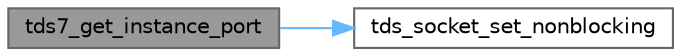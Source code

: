 digraph "tds7_get_instance_port"
{
 // LATEX_PDF_SIZE
  bgcolor="transparent";
  edge [fontname=Helvetica,fontsize=10,labelfontname=Helvetica,labelfontsize=10];
  node [fontname=Helvetica,fontsize=10,shape=box,height=0.2,width=0.4];
  rankdir="LR";
  Node1 [id="Node000001",label="tds7_get_instance_port",height=0.2,width=0.4,color="gray40", fillcolor="grey60", style="filled", fontcolor="black",tooltip="Get port of given instance."];
  Node1 -> Node2 [id="edge1_Node000001_Node000002",color="steelblue1",style="solid",tooltip=" "];
  Node2 [id="Node000002",label="tds_socket_set_nonblocking",height=0.2,width=0.4,color="grey40", fillcolor="white", style="filled",URL="$a00591.html#ga2a7429ff031f77023d1bf31339a266db",tooltip="Set socket to non-blocking."];
}
